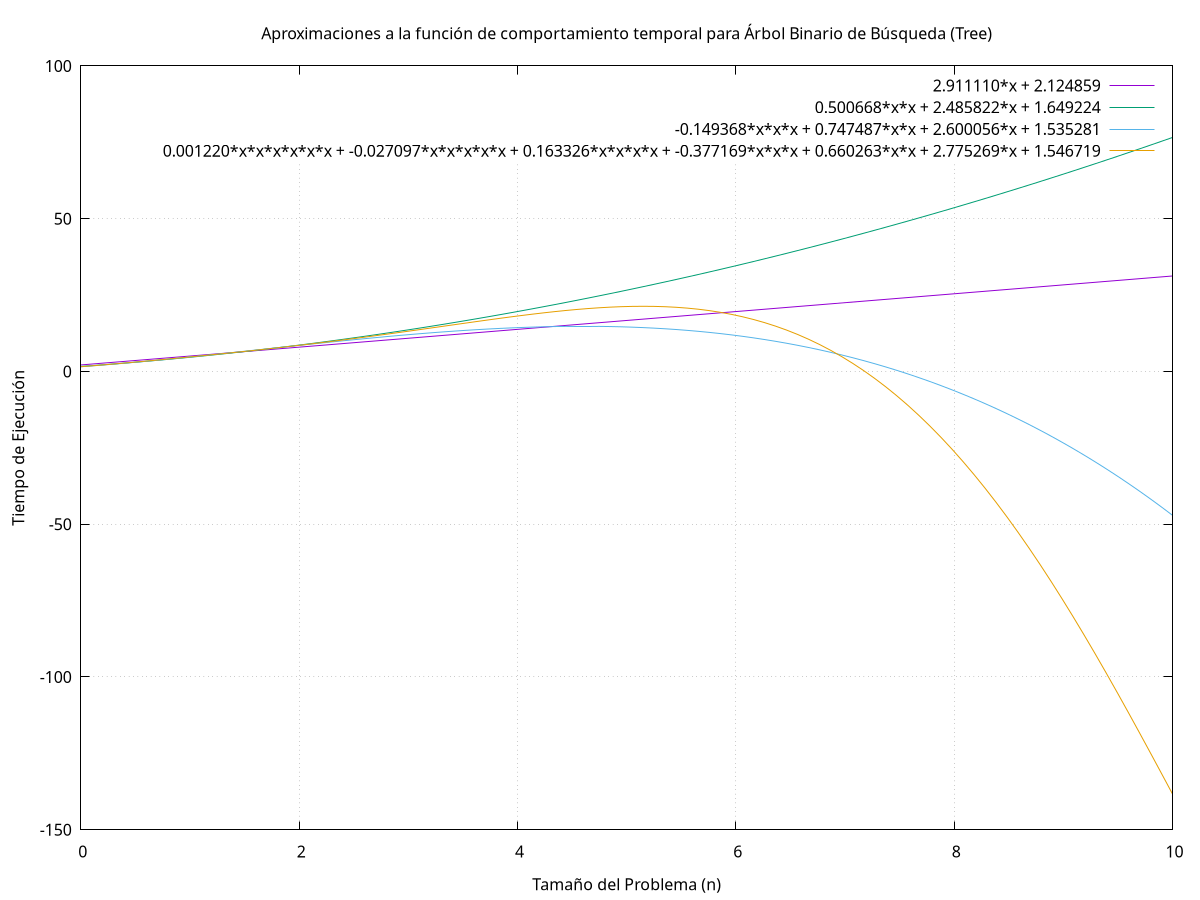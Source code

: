 # Gráfica de las aproximaciones a la función del comportamiento temporal
# (tiempo real) para el algoritmo: Árbol Binario de Búsqueda (Tree).
set title "Aproximaciones a la función de comportamiento temporal para Árbol Binario de Búsqueda (Tree)"
set grid
set xlabel "Tamaño del Problema (n)"
set ylabel "Tiempo de Ejecución"
plot [0:] \
  2.911110*x + 2.124859, \
  0.500668*x*x + 2.485822*x + 1.649224, \
  -0.149368*x*x*x + 0.747487*x*x + 2.600056*x + 1.535281, \
  0.001220*x*x*x*x*x*x + -0.027097*x*x*x*x*x + 0.163326*x*x*x*x + -0.377169*x*x*x + 0.660263*x*x + 2.775269*x + 1.546719
